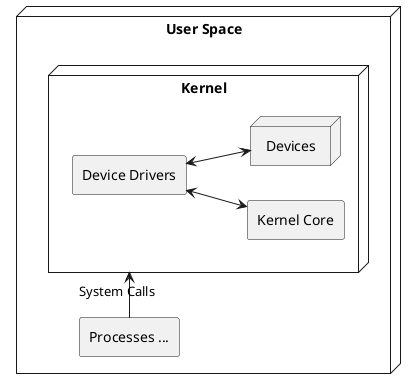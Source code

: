 @startuml
skinparam componentStyle rectangle
skinparam sequenceMessageAlign center

left to right direction

node "User Space" {
[Processes ...] -l-> Kernel : System Calls
}

node "Kernel" {
    [Kernel Core] as KernelCore
    [Device Drivers] <--> Devices 
    [Device Drivers] <--> KernelCore

}

node "Devices" {
}

@enduml
